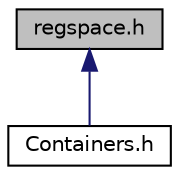 digraph "regspace.h"
{
 // LATEX_PDF_SIZE
  edge [fontname="Helvetica",fontsize="10",labelfontname="Helvetica",labelfontsize="10"];
  node [fontname="Helvetica",fontsize="10",shape=record];
  Node1 [label="regspace.h",height=0.2,width=0.4,color="black", fillcolor="grey75", style="filled", fontcolor="black",tooltip="Header file for Osl::Maths::Containers::regspace functions."];
  Node1 -> Node2 [dir="back",color="midnightblue",fontsize="10",style="solid"];
  Node2 [label="Containers.h",height=0.2,width=0.4,color="black", fillcolor="white", style="filled",URL="$Containers_8h.html",tooltip="Header file for Osl::Maths::Containers::Containers namespace."];
}
